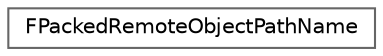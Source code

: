 digraph "Graphical Class Hierarchy"
{
 // INTERACTIVE_SVG=YES
 // LATEX_PDF_SIZE
  bgcolor="transparent";
  edge [fontname=Helvetica,fontsize=10,labelfontname=Helvetica,labelfontsize=10];
  node [fontname=Helvetica,fontsize=10,shape=box,height=0.2,width=0.4];
  rankdir="LR";
  Node0 [id="Node000000",label="FPackedRemoteObjectPathName",height=0.2,width=0.4,color="grey40", fillcolor="white", style="filled",URL="$d6/dc9/structFPackedRemoteObjectPathName.html",tooltip="Structure that represents remote object pathname (noexport type) Stores pathnames as an array of indi..."];
}
